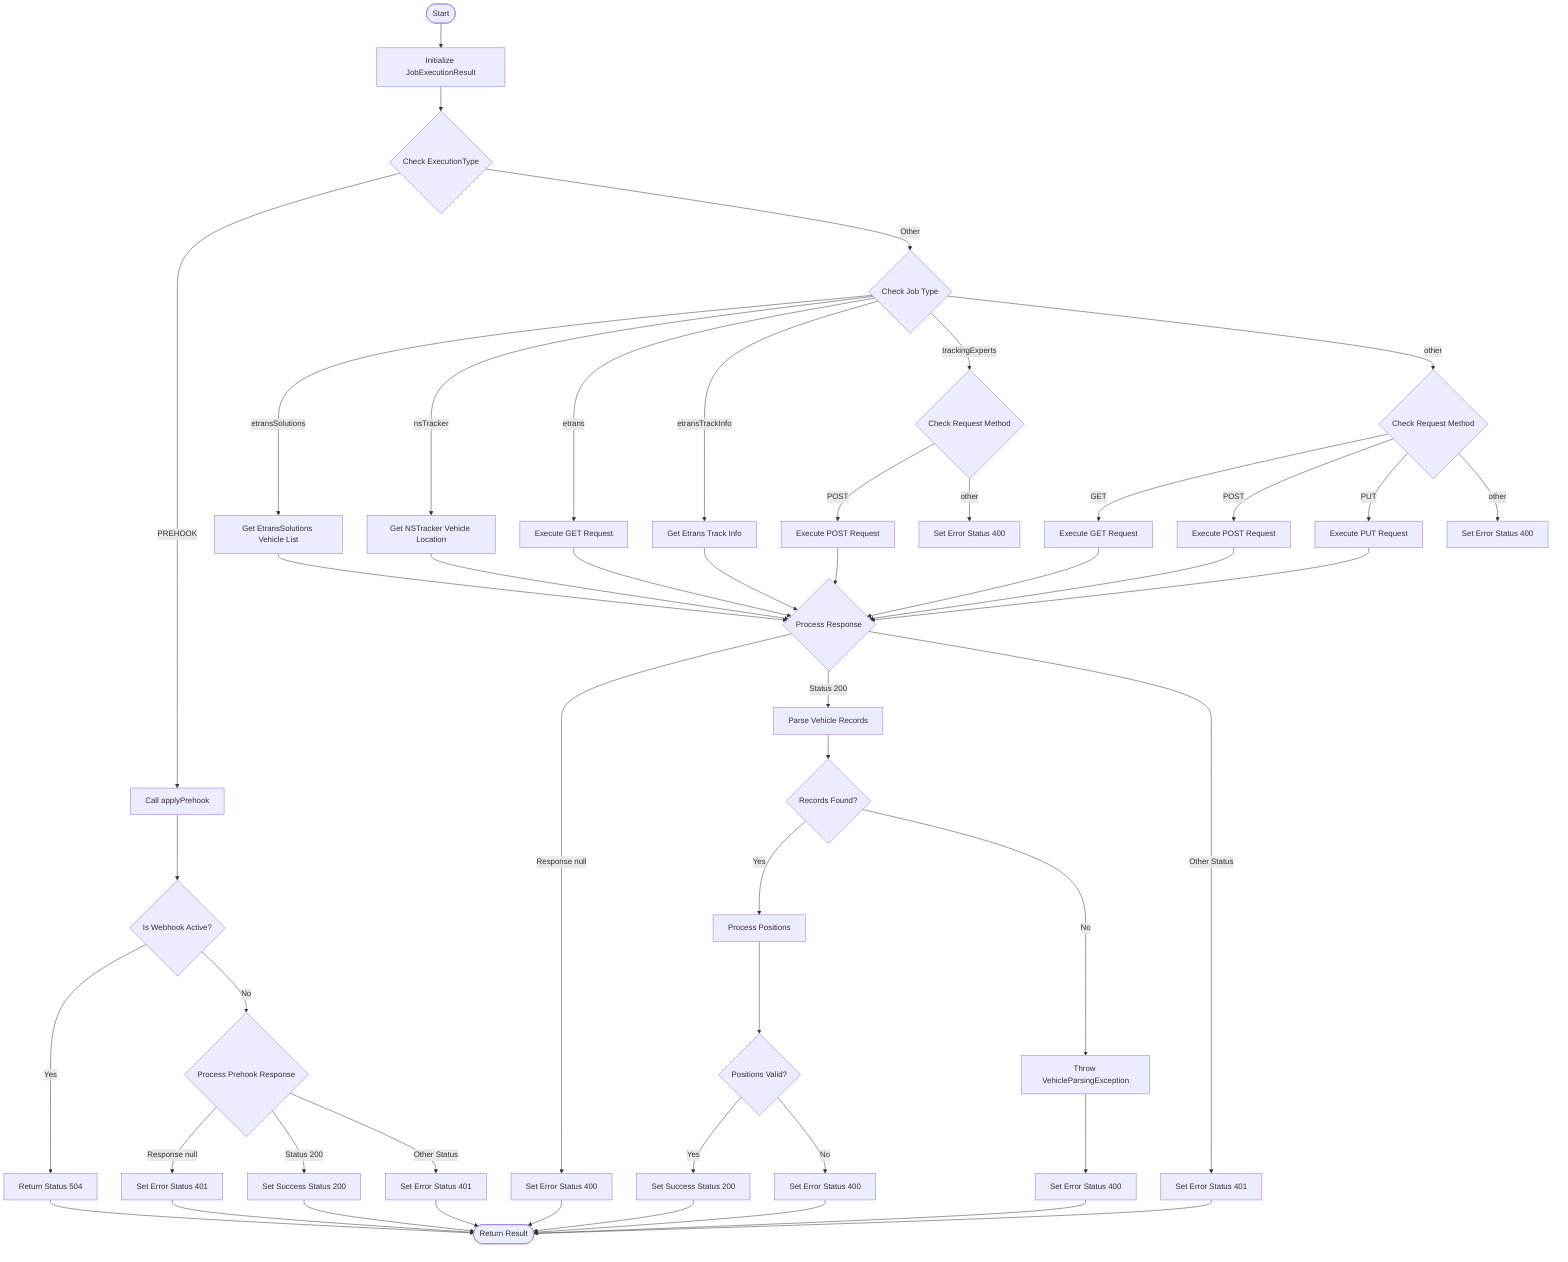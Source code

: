 flowchart TD
    Start([Start]) --> Init[Initialize JobExecutionResult]
    Init --> CheckType{Check ExecutionType}
    
    %% Prehook Flow
    CheckType -->|PREHOOK| Prehook[Call applyPrehook]
    Prehook --> WebhookCheck{Is Webhook Active?}
    WebhookCheck -->|Yes| ReturnRetry[Return Status 504]
    WebhookCheck -->|No| ProcessPrehook{Process Prehook Response}
    ProcessPrehook -->|Response null| PrehookError[Set Error Status 401]
    ProcessPrehook -->|Status 200| PrehookSuccess[Set Success Status 200]
    ProcessPrehook -->|Other Status| PrehookFail[Set Error Status 401]
    
    %% Main Job Flow
    CheckType -->|Other| JobType{Check Job Type}
    
    JobType -->|etransSolutions| EtransSol[Get EtransSolutions Vehicle List]
    JobType -->|nsTracker| NSTracker[Get NSTracker Vehicle Location]
    JobType -->|etrans| Etrans[Execute GET Request]
    JobType -->|etransTrackInfo| EtransTrack[Get Etrans Track Info]
    JobType -->|trackingExperts| TrackExp{Check Request Method}
    JobType -->|other| OtherType{Check Request Method}
    
    TrackExp -->|POST| TrackPost[Execute POST Request]
    TrackExp -->|other| TrackError[Set Error Status 400]
    
    OtherType -->|GET| ExecGet[Execute GET Request]
    OtherType -->|POST| ExecPost[Execute POST Request]
    OtherType -->|PUT| ExecPut[Execute PUT Request]
    OtherType -->|other| MethodError[Set Error Status 400]
    
    %% Response Processing
    EtransSol & NSTracker & Etrans & EtransTrack & TrackPost & ExecGet & ExecPost & ExecPut --> ProcessResp{Process Response}
    
    ProcessResp -->|Response null| NullError[Set Error Status 400]
    ProcessResp -->|Status 200| ParseRecords[Parse Vehicle Records]
    ProcessResp -->|Other Status| ResponseError[Set Error Status 401]
    
    ParseRecords --> RecordsCheck{Records Found?}
    RecordsCheck -->|Yes| ProcessPositions[Process Positions]
    RecordsCheck -->|No| ParseError[Throw VehicleParsingException]
    
    ProcessPositions --> PositionsCheck{Positions Valid?}
    PositionsCheck -->|Yes| Success[Set Success Status 200]
    PositionsCheck -->|No| PositionsError[Set Error Status 400]
    
    %% Error Handling
    ParseError --> CatchError[Set Error Status 400]
    
    %% Final Steps
    Success & PrehookSuccess & PrehookError & PrehookFail & NullError & ResponseError & PositionsError & CatchError & ReturnRetry --> Return([Return Result])